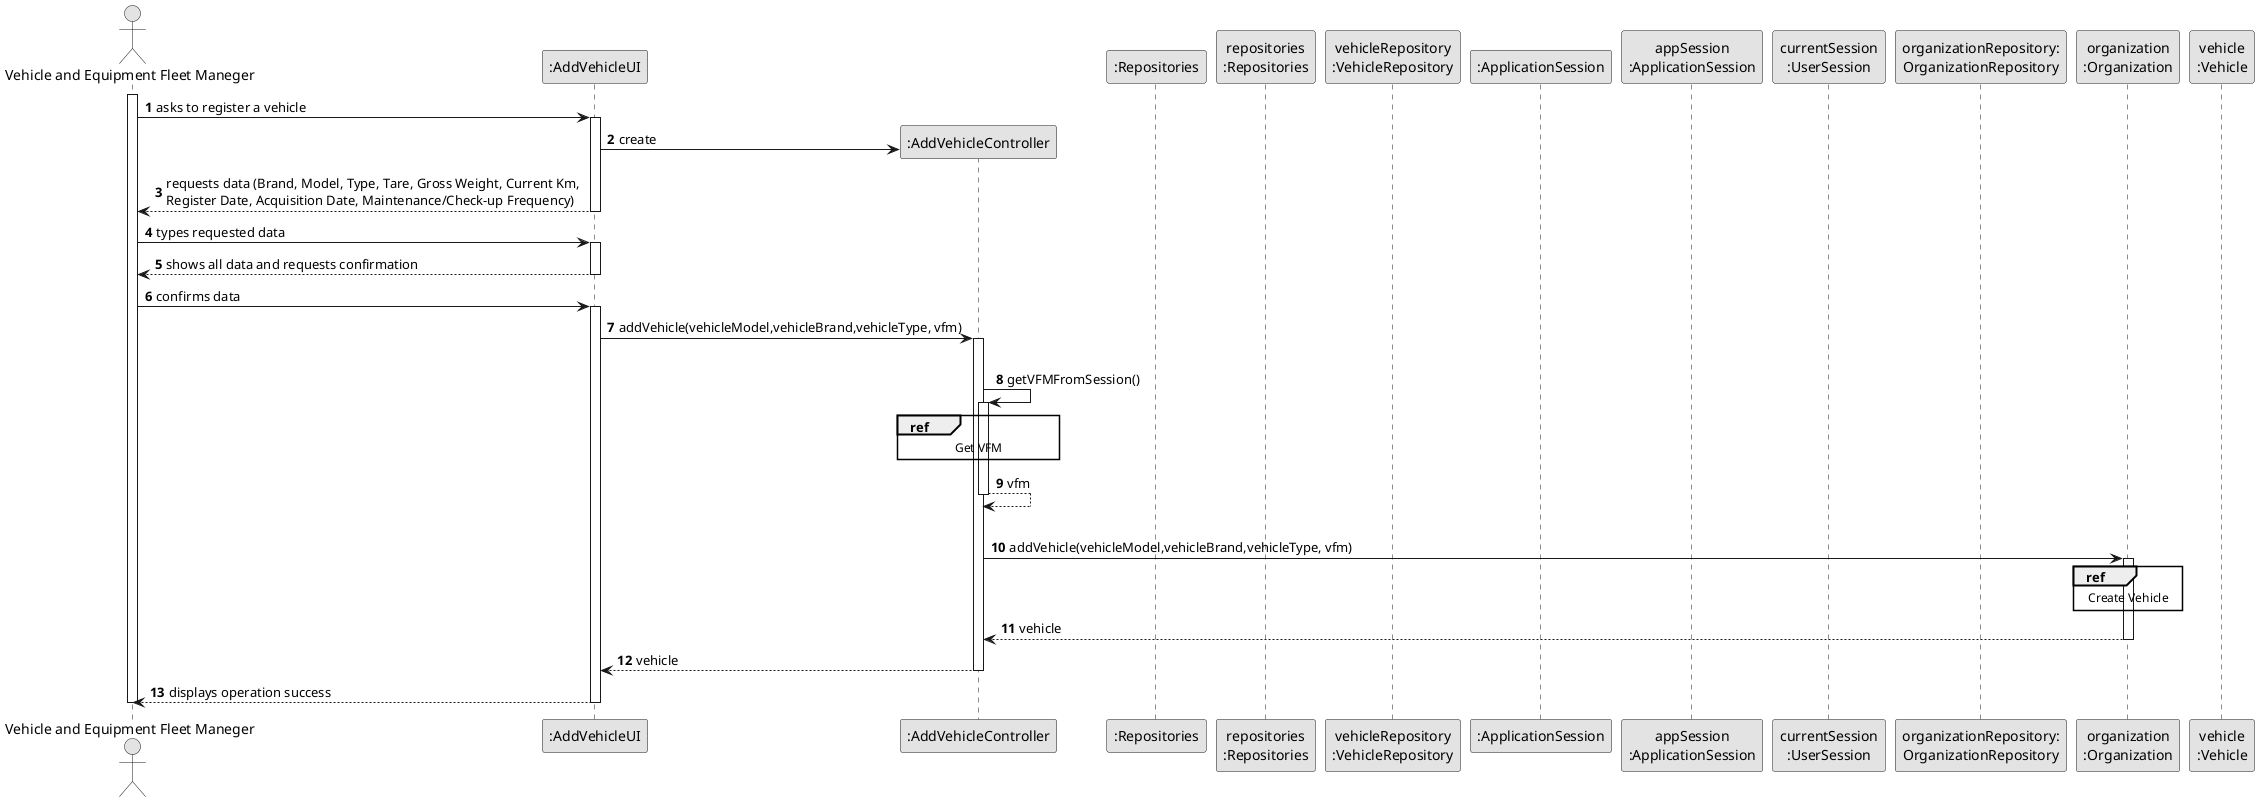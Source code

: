 @startuml
skinparam monochrome true
skinparam packageStyle rectangle
skinparam shadowing false

autonumber

'hide footbox
actor "Vehicle and Equipment Fleet Maneger" as ADM
participant ":AddVehicleUI" as UI
participant ":AddVehicleController" as CTRL
participant ":Repositories" as RepositorySingleton
participant ":Repositories" as RepositorySingleton
participant "repositories\n:Repositories" as PLAT
participant "vehicleRepository\n:VehicleRepository" as VR
participant ":ApplicationSession" as _APP
participant "appSession\n:ApplicationSession" as APP
participant "currentSession\n:UserSession" as SESSAO
participant "organizationRepository:\nOrganizationRepository" as OrganizationRepository
participant "organization\n:Organization" as ORG
participant "vehicle\n:Vehicle" as VEICULO

activate ADM

        ADM -> UI : asks to register a vehicle

        activate UI

'            UI --> ADM : requests data (reference, description,  informal \n description, technical description, duration, cost)
            'create CTRL
            UI -> CTRL** : create

            UI --> ADM : requests data (Brand, Model, Type, Tare, Gross Weight, Current Km, \nRegister Date, Acquisition Date, Maintenance/Check-up Frequency)
        deactivate UI

    ADM -> UI : types requested data
    activate UI

        UI --> ADM : shows all data and requests confirmation
    deactivate UI

    ADM -> UI : confirms data
    activate UI

        UI -> CTRL : addVehicle(vehicleModel,vehicleBrand,vehicleType, vfm)
        activate CTRL


            |||
            CTRL -> CTRL : getVFMFromSession()
            activate CTRL

                ref over CTRL
                Get VFM
                end

                CTRL --> CTRL : vfm
            deactivate CTRL

            |||
            CTRL -> ORG: addVehicle(vehicleModel,vehicleBrand,vehicleType, vfm)
            activate ORG

                ref over ORG
                Create Vehicle
                end

                ORG --> CTRL : vehicle

            deactivate ORG

            CTRL --> UI: vehicle
            deactivate CTRL
            UI --> ADM: displays operation success
    deactivate UI

deactivate ADM

@enduml